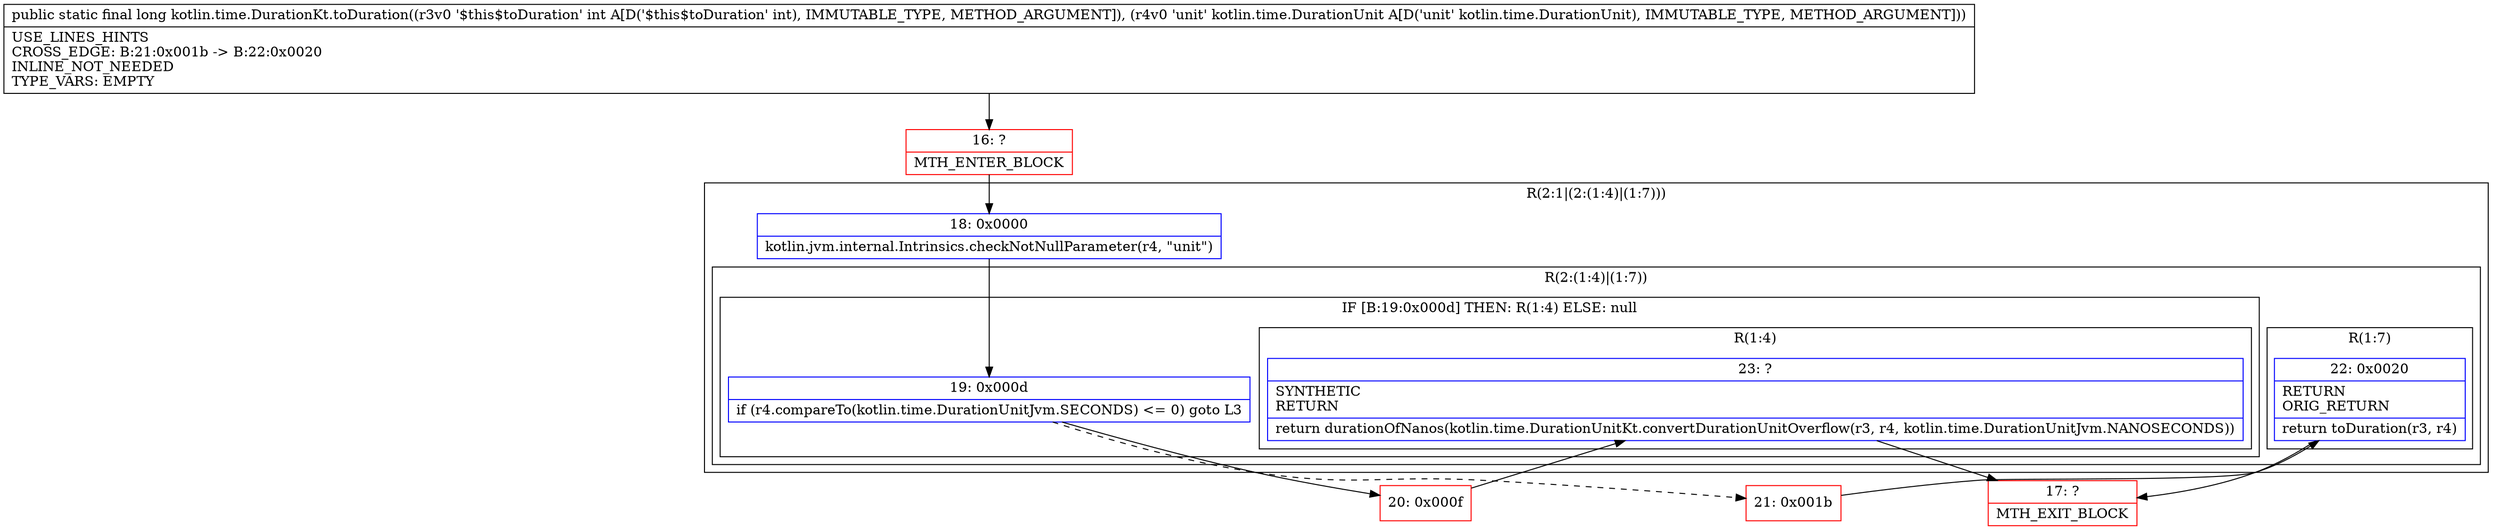 digraph "CFG forkotlin.time.DurationKt.toDuration(ILkotlin\/time\/DurationUnit;)J" {
subgraph cluster_Region_861385829 {
label = "R(2:1|(2:(1:4)|(1:7)))";
node [shape=record,color=blue];
Node_18 [shape=record,label="{18\:\ 0x0000|kotlin.jvm.internal.Intrinsics.checkNotNullParameter(r4, \"unit\")\l}"];
subgraph cluster_Region_1173044569 {
label = "R(2:(1:4)|(1:7))";
node [shape=record,color=blue];
subgraph cluster_IfRegion_1362476113 {
label = "IF [B:19:0x000d] THEN: R(1:4) ELSE: null";
node [shape=record,color=blue];
Node_19 [shape=record,label="{19\:\ 0x000d|if (r4.compareTo(kotlin.time.DurationUnitJvm.SECONDS) \<= 0) goto L3\l}"];
subgraph cluster_Region_603085784 {
label = "R(1:4)";
node [shape=record,color=blue];
Node_23 [shape=record,label="{23\:\ ?|SYNTHETIC\lRETURN\l|return durationOfNanos(kotlin.time.DurationUnitKt.convertDurationUnitOverflow(r3, r4, kotlin.time.DurationUnitJvm.NANOSECONDS))\l}"];
}
}
subgraph cluster_Region_755509087 {
label = "R(1:7)";
node [shape=record,color=blue];
Node_22 [shape=record,label="{22\:\ 0x0020|RETURN\lORIG_RETURN\l|return toDuration(r3, r4)\l}"];
}
}
}
Node_16 [shape=record,color=red,label="{16\:\ ?|MTH_ENTER_BLOCK\l}"];
Node_20 [shape=record,color=red,label="{20\:\ 0x000f}"];
Node_17 [shape=record,color=red,label="{17\:\ ?|MTH_EXIT_BLOCK\l}"];
Node_21 [shape=record,color=red,label="{21\:\ 0x001b}"];
MethodNode[shape=record,label="{public static final long kotlin.time.DurationKt.toDuration((r3v0 '$this$toDuration' int A[D('$this$toDuration' int), IMMUTABLE_TYPE, METHOD_ARGUMENT]), (r4v0 'unit' kotlin.time.DurationUnit A[D('unit' kotlin.time.DurationUnit), IMMUTABLE_TYPE, METHOD_ARGUMENT]))  | USE_LINES_HINTS\lCROSS_EDGE: B:21:0x001b \-\> B:22:0x0020\lINLINE_NOT_NEEDED\lTYPE_VARS: EMPTY\l}"];
MethodNode -> Node_16;Node_18 -> Node_19;
Node_19 -> Node_20;
Node_19 -> Node_21[style=dashed];
Node_23 -> Node_17;
Node_22 -> Node_17;
Node_16 -> Node_18;
Node_20 -> Node_23;
Node_21 -> Node_22;
}

